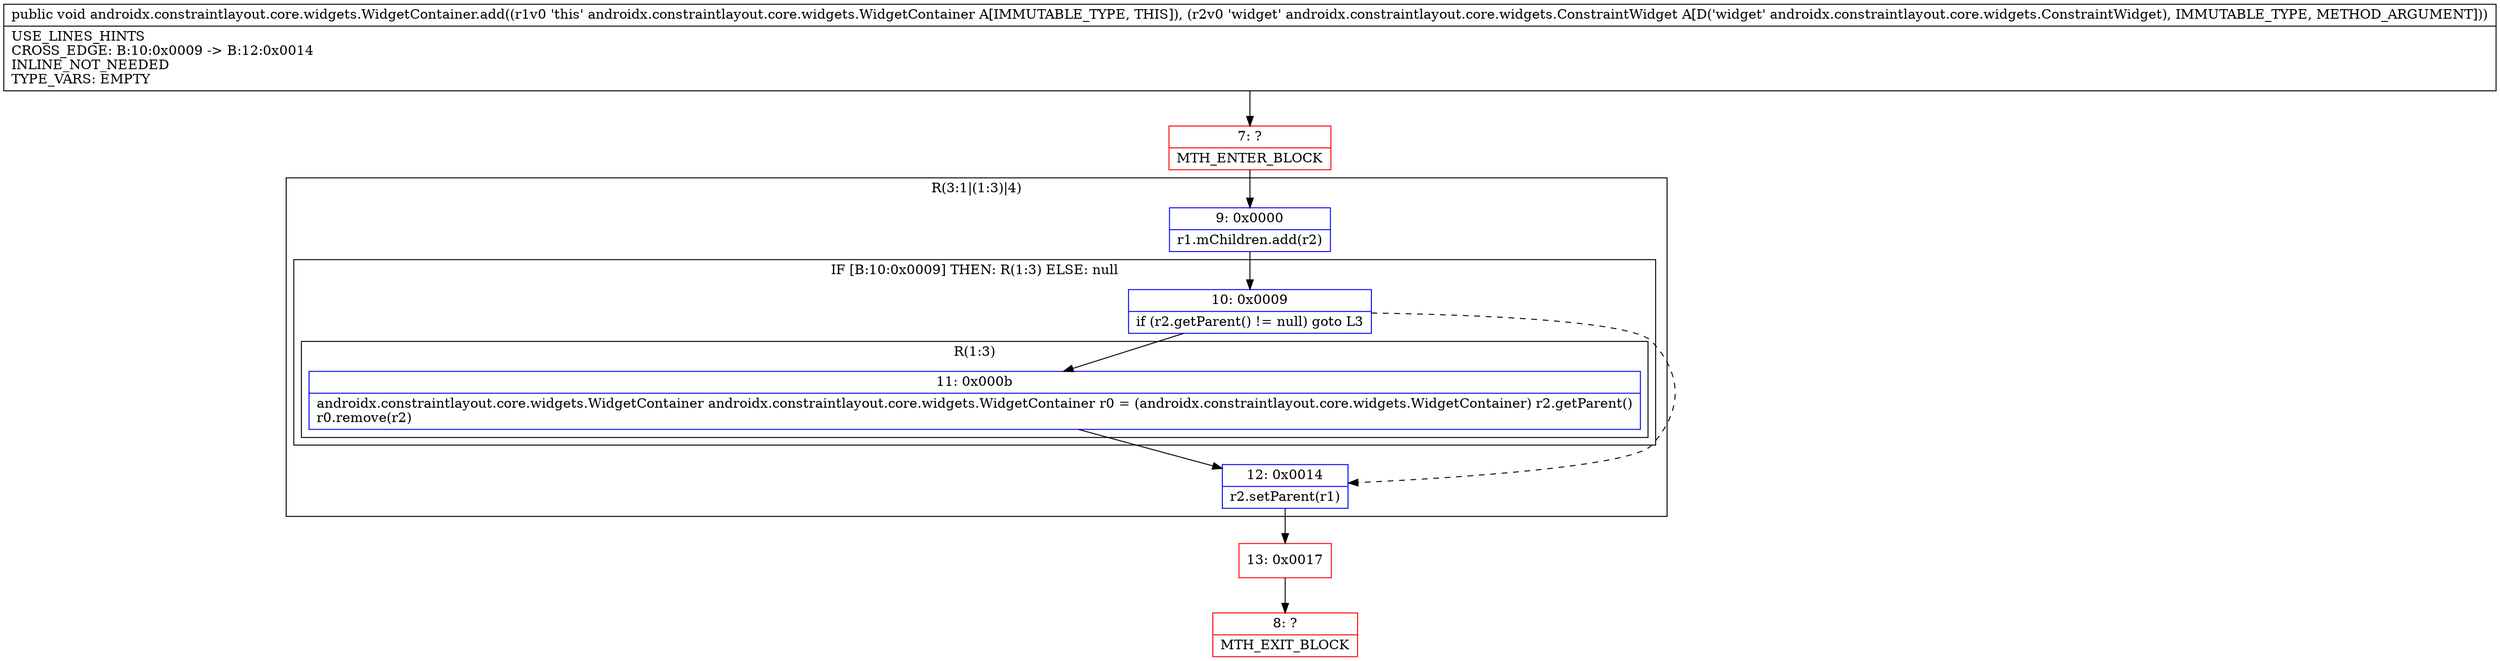 digraph "CFG forandroidx.constraintlayout.core.widgets.WidgetContainer.add(Landroidx\/constraintlayout\/core\/widgets\/ConstraintWidget;)V" {
subgraph cluster_Region_2100104271 {
label = "R(3:1|(1:3)|4)";
node [shape=record,color=blue];
Node_9 [shape=record,label="{9\:\ 0x0000|r1.mChildren.add(r2)\l}"];
subgraph cluster_IfRegion_1881807505 {
label = "IF [B:10:0x0009] THEN: R(1:3) ELSE: null";
node [shape=record,color=blue];
Node_10 [shape=record,label="{10\:\ 0x0009|if (r2.getParent() != null) goto L3\l}"];
subgraph cluster_Region_1200615879 {
label = "R(1:3)";
node [shape=record,color=blue];
Node_11 [shape=record,label="{11\:\ 0x000b|androidx.constraintlayout.core.widgets.WidgetContainer androidx.constraintlayout.core.widgets.WidgetContainer r0 = (androidx.constraintlayout.core.widgets.WidgetContainer) r2.getParent()\lr0.remove(r2)\l}"];
}
}
Node_12 [shape=record,label="{12\:\ 0x0014|r2.setParent(r1)\l}"];
}
Node_7 [shape=record,color=red,label="{7\:\ ?|MTH_ENTER_BLOCK\l}"];
Node_13 [shape=record,color=red,label="{13\:\ 0x0017}"];
Node_8 [shape=record,color=red,label="{8\:\ ?|MTH_EXIT_BLOCK\l}"];
MethodNode[shape=record,label="{public void androidx.constraintlayout.core.widgets.WidgetContainer.add((r1v0 'this' androidx.constraintlayout.core.widgets.WidgetContainer A[IMMUTABLE_TYPE, THIS]), (r2v0 'widget' androidx.constraintlayout.core.widgets.ConstraintWidget A[D('widget' androidx.constraintlayout.core.widgets.ConstraintWidget), IMMUTABLE_TYPE, METHOD_ARGUMENT]))  | USE_LINES_HINTS\lCROSS_EDGE: B:10:0x0009 \-\> B:12:0x0014\lINLINE_NOT_NEEDED\lTYPE_VARS: EMPTY\l}"];
MethodNode -> Node_7;Node_9 -> Node_10;
Node_10 -> Node_11;
Node_10 -> Node_12[style=dashed];
Node_11 -> Node_12;
Node_12 -> Node_13;
Node_7 -> Node_9;
Node_13 -> Node_8;
}


